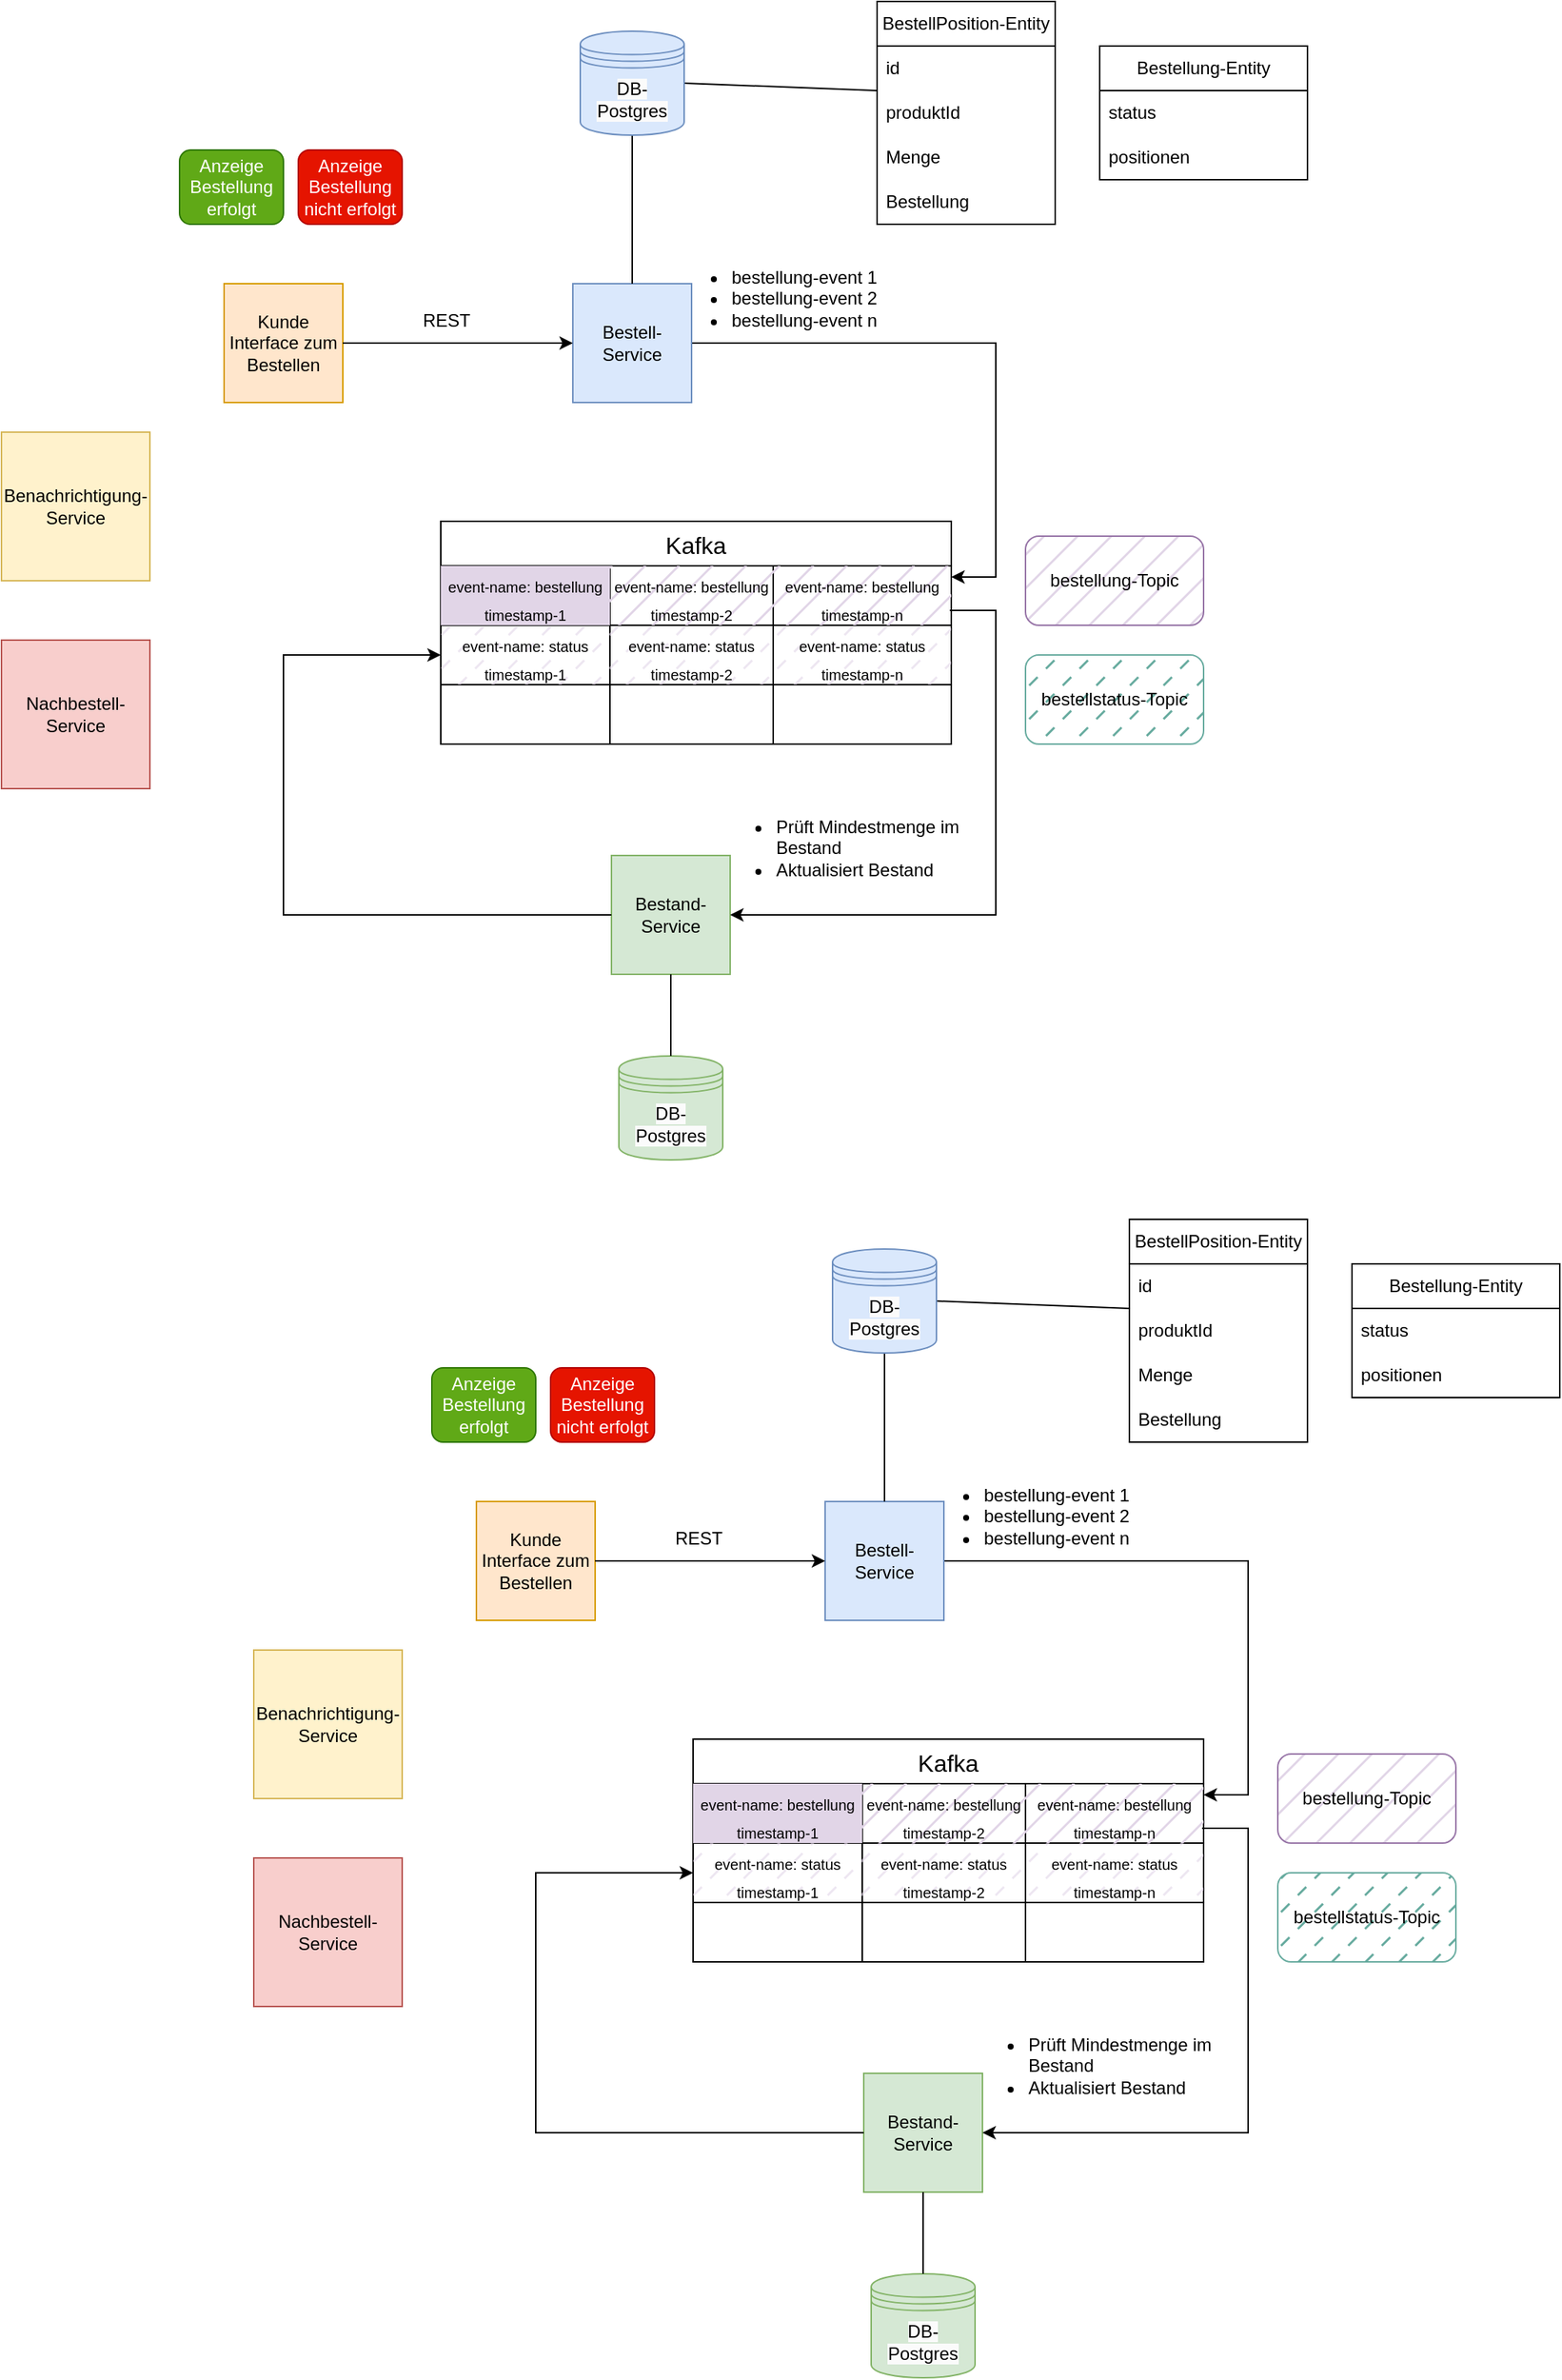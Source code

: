 <mxfile version="26.1.0">
  <diagram name="Seite-1" id="MwprMDUtRFdNOWXAnKZj">
    <mxGraphModel grid="1" page="1" gridSize="10" guides="1" tooltips="1" connect="1" arrows="1" fold="1" pageScale="1" pageWidth="827" pageHeight="1169" math="0" shadow="0">
      <root>
        <mxCell id="0" />
        <mxCell id="1" parent="0" />
        <mxCell id="JQMQuEGiUarLH0Nc0OaG-1" value="Kunde Interface zum Bestellen" style="whiteSpace=wrap;html=1;aspect=fixed;fillColor=#ffe6cc;strokeColor=#d79b00;" vertex="1" parent="1">
          <mxGeometry x="20" y="200" width="80" height="80" as="geometry" />
        </mxCell>
        <mxCell id="JQMQuEGiUarLH0Nc0OaG-35" value="" style="edgeStyle=orthogonalEdgeStyle;rounded=0;orthogonalLoop=1;jettySize=auto;html=1;entryX=1;entryY=0.25;entryDx=0;entryDy=0;exitX=1;exitY=0.5;exitDx=0;exitDy=0;" edge="1" parent="1" source="JQMQuEGiUarLH0Nc0OaG-2" target="JQMQuEGiUarLH0Nc0OaG-56">
          <mxGeometry relative="1" as="geometry">
            <mxPoint x="440" y="395" as="targetPoint" />
            <Array as="points">
              <mxPoint x="540" y="240" />
              <mxPoint x="540" y="397" />
            </Array>
          </mxGeometry>
        </mxCell>
        <mxCell id="JQMQuEGiUarLH0Nc0OaG-2" value="Bestell-Service" style="whiteSpace=wrap;html=1;aspect=fixed;fillColor=#dae8fc;strokeColor=#6c8ebf;" vertex="1" parent="1">
          <mxGeometry x="255" y="200" width="80" height="80" as="geometry" />
        </mxCell>
        <mxCell id="JQMQuEGiUarLH0Nc0OaG-4" value="" style="endArrow=none;html=1;rounded=0;entryX=0.5;entryY=1;entryDx=0;entryDy=0;exitX=0.5;exitY=0;exitDx=0;exitDy=0;" edge="1" parent="1" source="JQMQuEGiUarLH0Nc0OaG-2" target="JQMQuEGiUarLH0Nc0OaG-24">
          <mxGeometry width="50" height="50" relative="1" as="geometry">
            <mxPoint x="240" y="250" as="sourcePoint" />
            <mxPoint x="220" y="110" as="targetPoint" />
          </mxGeometry>
        </mxCell>
        <mxCell id="JQMQuEGiUarLH0Nc0OaG-5" value="" style="endArrow=classic;html=1;rounded=0;exitX=1;exitY=0.5;exitDx=0;exitDy=0;entryX=0;entryY=0.5;entryDx=0;entryDy=0;" edge="1" parent="1" source="JQMQuEGiUarLH0Nc0OaG-1" target="JQMQuEGiUarLH0Nc0OaG-2">
          <mxGeometry width="50" height="50" relative="1" as="geometry">
            <mxPoint x="370" y="350" as="sourcePoint" />
            <mxPoint x="420" y="300" as="targetPoint" />
          </mxGeometry>
        </mxCell>
        <mxCell id="JQMQuEGiUarLH0Nc0OaG-6" value="BestellPosition-Entity" style="swimlane;fontStyle=0;childLayout=stackLayout;horizontal=1;startSize=30;horizontalStack=0;resizeParent=1;resizeParentMax=0;resizeLast=0;collapsible=1;marginBottom=0;whiteSpace=wrap;html=1;" vertex="1" parent="1">
          <mxGeometry x="460" y="10" width="120" height="150" as="geometry">
            <mxRectangle x="310" y="10" width="150" height="30" as="alternateBounds" />
          </mxGeometry>
        </mxCell>
        <mxCell id="JQMQuEGiUarLH0Nc0OaG-7" value="id" style="text;strokeColor=none;fillColor=none;align=left;verticalAlign=middle;spacingLeft=4;spacingRight=4;overflow=hidden;points=[[0,0.5],[1,0.5]];portConstraint=eastwest;rotatable=0;whiteSpace=wrap;html=1;" vertex="1" parent="JQMQuEGiUarLH0Nc0OaG-6">
          <mxGeometry y="30" width="120" height="30" as="geometry" />
        </mxCell>
        <mxCell id="JQMQuEGiUarLH0Nc0OaG-8" value="produktId" style="text;strokeColor=none;fillColor=none;align=left;verticalAlign=middle;spacingLeft=4;spacingRight=4;overflow=hidden;points=[[0,0.5],[1,0.5]];portConstraint=eastwest;rotatable=0;whiteSpace=wrap;html=1;" vertex="1" parent="JQMQuEGiUarLH0Nc0OaG-6">
          <mxGeometry y="60" width="120" height="30" as="geometry" />
        </mxCell>
        <mxCell id="JQMQuEGiUarLH0Nc0OaG-9" value="Menge" style="text;strokeColor=none;fillColor=none;align=left;verticalAlign=middle;spacingLeft=4;spacingRight=4;overflow=hidden;points=[[0,0.5],[1,0.5]];portConstraint=eastwest;rotatable=0;whiteSpace=wrap;html=1;" vertex="1" parent="JQMQuEGiUarLH0Nc0OaG-6">
          <mxGeometry y="90" width="120" height="30" as="geometry" />
        </mxCell>
        <mxCell id="JQMQuEGiUarLH0Nc0OaG-19" value="Bestellung" style="text;strokeColor=none;fillColor=none;align=left;verticalAlign=middle;spacingLeft=4;spacingRight=4;overflow=hidden;points=[[0,0.5],[1,0.5]];portConstraint=eastwest;rotatable=0;whiteSpace=wrap;html=1;" vertex="1" parent="JQMQuEGiUarLH0Nc0OaG-6">
          <mxGeometry y="120" width="120" height="30" as="geometry" />
        </mxCell>
        <mxCell id="JQMQuEGiUarLH0Nc0OaG-10" value="" style="endArrow=none;html=1;rounded=0;entryX=0;entryY=0;entryDx=0;entryDy=0;entryPerimeter=0;exitX=1;exitY=0.5;exitDx=0;exitDy=0;" edge="1" parent="1" source="JQMQuEGiUarLH0Nc0OaG-24" target="JQMQuEGiUarLH0Nc0OaG-8">
          <mxGeometry width="50" height="50" relative="1" as="geometry">
            <mxPoint x="250" y="70" as="sourcePoint" />
            <mxPoint x="420" y="290" as="targetPoint" />
          </mxGeometry>
        </mxCell>
        <mxCell id="JQMQuEGiUarLH0Nc0OaG-11" value="Bestellung-Entity" style="swimlane;fontStyle=0;childLayout=stackLayout;horizontal=1;startSize=30;horizontalStack=0;resizeParent=1;resizeParentMax=0;resizeLast=0;collapsible=1;marginBottom=0;whiteSpace=wrap;html=1;" vertex="1" parent="1">
          <mxGeometry x="610" y="40" width="140" height="90" as="geometry" />
        </mxCell>
        <mxCell id="JQMQuEGiUarLH0Nc0OaG-12" value="status" style="text;strokeColor=none;fillColor=none;align=left;verticalAlign=middle;spacingLeft=4;spacingRight=4;overflow=hidden;points=[[0,0.5],[1,0.5]];portConstraint=eastwest;rotatable=0;whiteSpace=wrap;html=1;" vertex="1" parent="JQMQuEGiUarLH0Nc0OaG-11">
          <mxGeometry y="30" width="140" height="30" as="geometry" />
        </mxCell>
        <mxCell id="JQMQuEGiUarLH0Nc0OaG-13" value="positionen" style="text;strokeColor=none;fillColor=none;align=left;verticalAlign=middle;spacingLeft=4;spacingRight=4;overflow=hidden;points=[[0,0.5],[1,0.5]];portConstraint=eastwest;rotatable=0;whiteSpace=wrap;html=1;" vertex="1" parent="JQMQuEGiUarLH0Nc0OaG-11">
          <mxGeometry y="60" width="140" height="30" as="geometry" />
        </mxCell>
        <mxCell id="JQMQuEGiUarLH0Nc0OaG-24" value="&lt;meta charset=&quot;utf-8&quot;&gt;&lt;span style=&quot;color: rgb(0, 0, 0); font-family: Helvetica; font-size: 12px; font-style: normal; font-variant-ligatures: normal; font-variant-caps: normal; font-weight: 400; letter-spacing: normal; orphans: 2; text-align: center; text-indent: 0px; text-transform: none; widows: 2; word-spacing: 0px; -webkit-text-stroke-width: 0px; white-space: normal; background-color: rgb(251, 251, 251); text-decoration-thickness: initial; text-decoration-style: initial; text-decoration-color: initial; display: inline !important; float: none;&quot;&gt;DB-Postgres&lt;/span&gt;" style="shape=datastore;whiteSpace=wrap;html=1;fillColor=#dae8fc;strokeColor=#6c8ebf;" vertex="1" parent="1">
          <mxGeometry x="260" y="30" width="70" height="70" as="geometry" />
        </mxCell>
        <mxCell id="JQMQuEGiUarLH0Nc0OaG-29" value="Bestand-Service" style="whiteSpace=wrap;html=1;aspect=fixed;fillColor=#d5e8d4;strokeColor=#82b366;" vertex="1" parent="1">
          <mxGeometry x="281" y="585" width="80" height="80" as="geometry" />
        </mxCell>
        <mxCell id="JQMQuEGiUarLH0Nc0OaG-40" value="&lt;ul&gt;&lt;li&gt;bestellung-event 1&lt;/li&gt;&lt;li&gt;bestellung-event 2&lt;/li&gt;&lt;li&gt;bestellung-event n&lt;/li&gt;&lt;/ul&gt;" style="text;strokeColor=none;fillColor=none;html=1;whiteSpace=wrap;verticalAlign=middle;overflow=hidden;" vertex="1" parent="1">
          <mxGeometry x="320" y="170" width="156" height="80" as="geometry" />
        </mxCell>
        <mxCell id="JQMQuEGiUarLH0Nc0OaG-56" value="Kafka" style="shape=table;startSize=30;container=1;collapsible=0;childLayout=tableLayout;strokeColor=default;fontSize=16;" vertex="1" parent="1">
          <mxGeometry x="166" y="360" width="344" height="150" as="geometry" />
        </mxCell>
        <mxCell id="JQMQuEGiUarLH0Nc0OaG-57" value="" style="shape=tableRow;horizontal=0;startSize=0;swimlaneHead=0;swimlaneBody=0;strokeColor=inherit;top=0;left=0;bottom=0;right=0;collapsible=0;dropTarget=0;fillColor=none;points=[[0,0.5],[1,0.5]];portConstraint=eastwest;fontSize=16;" vertex="1" parent="JQMQuEGiUarLH0Nc0OaG-56">
          <mxGeometry y="30" width="344" height="40" as="geometry" />
        </mxCell>
        <mxCell id="JQMQuEGiUarLH0Nc0OaG-58" value="&lt;font style=&quot;font-size: 10px;&quot;&gt;event-name: bestellung&lt;/font&gt;&lt;div&gt;&lt;font style=&quot;font-size: 10px;&quot;&gt;timestamp-1&lt;/font&gt;&lt;/div&gt;" style="shape=partialRectangle;html=1;whiteSpace=wrap;connectable=0;strokeColor=#9673a6;overflow=hidden;fillColor=#e1d5e7;top=0;left=0;bottom=0;right=0;pointerEvents=1;fontSize=16;" vertex="1" parent="JQMQuEGiUarLH0Nc0OaG-57">
          <mxGeometry width="114" height="40" as="geometry">
            <mxRectangle width="114" height="40" as="alternateBounds" />
          </mxGeometry>
        </mxCell>
        <mxCell id="JQMQuEGiUarLH0Nc0OaG-59" value="&lt;font style=&quot;font-size: 10px;&quot;&gt;event-name: bestellung&lt;/font&gt;&lt;div&gt;&lt;font style=&quot;font-size: 10px;&quot;&gt;timestamp-2&lt;/font&gt;&lt;/div&gt;" style="shape=partialRectangle;html=1;whiteSpace=wrap;connectable=0;strokeColor=#9673a6;overflow=hidden;fillColor=#e1d5e7;top=0;left=0;bottom=0;right=0;pointerEvents=1;fontSize=16;fillStyle=hatch;gradientColor=none;" vertex="1" parent="JQMQuEGiUarLH0Nc0OaG-57">
          <mxGeometry x="114" width="110" height="40" as="geometry">
            <mxRectangle width="110" height="40" as="alternateBounds" />
          </mxGeometry>
        </mxCell>
        <mxCell id="JQMQuEGiUarLH0Nc0OaG-60" value="&lt;font style=&quot;font-size: 10px;&quot;&gt;event-name: bestellung&lt;/font&gt;&lt;div&gt;&lt;font style=&quot;font-size: 10px;&quot;&gt;timestamp-n&lt;/font&gt;&lt;/div&gt;" style="shape=partialRectangle;html=1;whiteSpace=wrap;connectable=0;strokeColor=#9673a6;overflow=hidden;fillColor=#e1d5e7;top=0;left=0;bottom=0;right=0;pointerEvents=1;fontSize=16;fillStyle=hatch;" vertex="1" parent="JQMQuEGiUarLH0Nc0OaG-57">
          <mxGeometry x="224" width="120" height="40" as="geometry">
            <mxRectangle width="120" height="40" as="alternateBounds" />
          </mxGeometry>
        </mxCell>
        <mxCell id="JQMQuEGiUarLH0Nc0OaG-61" value="" style="shape=tableRow;horizontal=0;startSize=0;swimlaneHead=0;swimlaneBody=0;strokeColor=inherit;top=0;left=0;bottom=0;right=0;collapsible=0;dropTarget=0;fillColor=none;points=[[0,0.5],[1,0.5]];portConstraint=eastwest;fontSize=16;" vertex="1" parent="JQMQuEGiUarLH0Nc0OaG-56">
          <mxGeometry y="70" width="344" height="40" as="geometry" />
        </mxCell>
        <mxCell id="JQMQuEGiUarLH0Nc0OaG-62" value="&lt;div&gt;&lt;font style=&quot;font-size: 10px;&quot;&gt;event-name: status&lt;/font&gt;&lt;/div&gt;&lt;div&gt;&lt;font style=&quot;font-size: 10px;&quot;&gt;timestamp-1&lt;/font&gt;&lt;/div&gt;" style="shape=partialRectangle;html=1;whiteSpace=wrap;connectable=0;strokeColor=#9673a6;overflow=hidden;fillColor=#e1d5e7;top=0;left=0;bottom=0;right=0;pointerEvents=1;fontSize=16;fillStyle=dashed;opacity=60;" vertex="1" parent="JQMQuEGiUarLH0Nc0OaG-61">
          <mxGeometry width="114" height="40" as="geometry">
            <mxRectangle width="114" height="40" as="alternateBounds" />
          </mxGeometry>
        </mxCell>
        <mxCell id="JQMQuEGiUarLH0Nc0OaG-63" value="&lt;font style=&quot;font-size: 10px;&quot;&gt;event-name: status&lt;/font&gt;&lt;div&gt;&lt;font style=&quot;font-size: 10px;&quot;&gt;timestamp-2&lt;/font&gt;&lt;/div&gt;" style="shape=partialRectangle;html=1;whiteSpace=wrap;connectable=0;strokeColor=#9673a6;overflow=hidden;fillColor=#e1d5e7;top=0;left=0;bottom=0;right=0;pointerEvents=1;fontSize=16;fillStyle=dashed;opacity=60;" vertex="1" parent="JQMQuEGiUarLH0Nc0OaG-61">
          <mxGeometry x="114" width="110" height="40" as="geometry">
            <mxRectangle width="110" height="40" as="alternateBounds" />
          </mxGeometry>
        </mxCell>
        <mxCell id="JQMQuEGiUarLH0Nc0OaG-64" value="&lt;div&gt;&lt;font style=&quot;font-size: 10px;&quot;&gt;event-name: status&lt;/font&gt;&lt;/div&gt;&lt;div&gt;&lt;font style=&quot;font-size: 10px;&quot;&gt;timestamp-n&lt;/font&gt;&lt;/div&gt;" style="shape=partialRectangle;html=1;whiteSpace=wrap;connectable=0;strokeColor=#9673a6;overflow=hidden;fillColor=#e1d5e7;top=0;left=0;bottom=0;right=0;pointerEvents=1;fontSize=16;fillStyle=dashed;opacity=60;" vertex="1" parent="JQMQuEGiUarLH0Nc0OaG-61">
          <mxGeometry x="224" width="120" height="40" as="geometry">
            <mxRectangle width="120" height="40" as="alternateBounds" />
          </mxGeometry>
        </mxCell>
        <mxCell id="JQMQuEGiUarLH0Nc0OaG-65" value="" style="shape=tableRow;horizontal=0;startSize=0;swimlaneHead=0;swimlaneBody=0;strokeColor=inherit;top=0;left=0;bottom=0;right=0;collapsible=0;dropTarget=0;fillColor=none;points=[[0,0.5],[1,0.5]];portConstraint=eastwest;fontSize=16;" vertex="1" parent="JQMQuEGiUarLH0Nc0OaG-56">
          <mxGeometry y="110" width="344" height="40" as="geometry" />
        </mxCell>
        <mxCell id="JQMQuEGiUarLH0Nc0OaG-66" value="" style="shape=partialRectangle;html=1;whiteSpace=wrap;connectable=0;strokeColor=inherit;overflow=hidden;fillColor=none;top=0;left=0;bottom=0;right=0;pointerEvents=1;fontSize=16;" vertex="1" parent="JQMQuEGiUarLH0Nc0OaG-65">
          <mxGeometry width="114" height="40" as="geometry">
            <mxRectangle width="114" height="40" as="alternateBounds" />
          </mxGeometry>
        </mxCell>
        <mxCell id="JQMQuEGiUarLH0Nc0OaG-67" value="" style="shape=partialRectangle;html=1;whiteSpace=wrap;connectable=0;strokeColor=inherit;overflow=hidden;fillColor=none;top=0;left=0;bottom=0;right=0;pointerEvents=1;fontSize=16;" vertex="1" parent="JQMQuEGiUarLH0Nc0OaG-65">
          <mxGeometry x="114" width="110" height="40" as="geometry">
            <mxRectangle width="110" height="40" as="alternateBounds" />
          </mxGeometry>
        </mxCell>
        <mxCell id="JQMQuEGiUarLH0Nc0OaG-68" value="" style="shape=partialRectangle;html=1;whiteSpace=wrap;connectable=0;strokeColor=inherit;overflow=hidden;fillColor=none;top=0;left=0;bottom=0;right=0;pointerEvents=1;fontSize=16;" vertex="1" parent="JQMQuEGiUarLH0Nc0OaG-65">
          <mxGeometry x="224" width="120" height="40" as="geometry">
            <mxRectangle width="120" height="40" as="alternateBounds" />
          </mxGeometry>
        </mxCell>
        <mxCell id="JQMQuEGiUarLH0Nc0OaG-74" value="&lt;meta charset=&quot;utf-8&quot;&gt;&lt;span style=&quot;color: rgb(0, 0, 0); font-family: Helvetica; font-size: 12px; font-style: normal; font-variant-ligatures: normal; font-variant-caps: normal; font-weight: 400; letter-spacing: normal; orphans: 2; text-align: center; text-indent: 0px; text-transform: none; widows: 2; word-spacing: 0px; -webkit-text-stroke-width: 0px; white-space: normal; background-color: rgb(251, 251, 251); text-decoration-thickness: initial; text-decoration-style: initial; text-decoration-color: initial; display: inline !important; float: none;&quot;&gt;DB-Postgres&lt;/span&gt;" style="shape=datastore;whiteSpace=wrap;html=1;fillColor=#d5e8d4;strokeColor=#82b366;" vertex="1" parent="1">
          <mxGeometry x="286" y="720" width="70" height="70" as="geometry" />
        </mxCell>
        <mxCell id="JQMQuEGiUarLH0Nc0OaG-75" value="" style="endArrow=none;html=1;rounded=0;exitX=0.5;exitY=0;exitDx=0;exitDy=0;entryX=0.5;entryY=1;entryDx=0;entryDy=0;" edge="1" parent="1" source="JQMQuEGiUarLH0Nc0OaG-74" target="JQMQuEGiUarLH0Nc0OaG-29">
          <mxGeometry width="50" height="50" relative="1" as="geometry">
            <mxPoint x="190" y="620" as="sourcePoint" />
            <mxPoint x="270" y="625" as="targetPoint" />
          </mxGeometry>
        </mxCell>
        <mxCell id="JQMQuEGiUarLH0Nc0OaG-76" style="edgeStyle=none;rounded=0;orthogonalLoop=1;jettySize=auto;html=1;entryX=0;entryY=0.5;entryDx=0;entryDy=0;" edge="1" parent="1" source="JQMQuEGiUarLH0Nc0OaG-29" target="JQMQuEGiUarLH0Nc0OaG-29">
          <mxGeometry relative="1" as="geometry" />
        </mxCell>
        <mxCell id="JQMQuEGiUarLH0Nc0OaG-73" value="" style="edgeStyle=orthogonalEdgeStyle;rounded=0;orthogonalLoop=1;jettySize=auto;html=1;entryX=1;entryY=0.5;entryDx=0;entryDy=0;exitX=0.997;exitY=0.75;exitDx=0;exitDy=0;exitPerimeter=0;" edge="1" parent="1" source="JQMQuEGiUarLH0Nc0OaG-57" target="JQMQuEGiUarLH0Nc0OaG-29">
          <mxGeometry relative="1" as="geometry">
            <mxPoint x="591" y="420" as="sourcePoint" />
            <mxPoint x="476" y="635" as="targetPoint" />
            <Array as="points">
              <mxPoint x="540" y="420" />
              <mxPoint x="540" y="625" />
            </Array>
          </mxGeometry>
        </mxCell>
        <mxCell id="JQMQuEGiUarLH0Nc0OaG-80" value="REST" style="text;html=1;align=center;verticalAlign=middle;whiteSpace=wrap;rounded=0;" vertex="1" parent="1">
          <mxGeometry x="140" y="210" width="60" height="30" as="geometry" />
        </mxCell>
        <mxCell id="JQMQuEGiUarLH0Nc0OaG-82" value="&lt;ul&gt;&lt;li&gt;Prüft Mindestmenge im Bestand&lt;/li&gt;&lt;li&gt;Aktualisiert Bestand&lt;/li&gt;&lt;/ul&gt;" style="text;strokeColor=none;fillColor=none;html=1;whiteSpace=wrap;verticalAlign=middle;overflow=hidden;" vertex="1" parent="1">
          <mxGeometry x="350" y="540" width="170" height="80" as="geometry" />
        </mxCell>
        <mxCell id="JQMQuEGiUarLH0Nc0OaG-85" value="" style="edgeStyle=orthogonalEdgeStyle;rounded=0;orthogonalLoop=1;jettySize=auto;html=1;entryX=0;entryY=0.5;entryDx=0;entryDy=0;exitX=0;exitY=0.5;exitDx=0;exitDy=0;" edge="1" parent="1" source="JQMQuEGiUarLH0Nc0OaG-29" target="JQMQuEGiUarLH0Nc0OaG-61">
          <mxGeometry relative="1" as="geometry">
            <mxPoint x="134" y="560" as="sourcePoint" />
            <mxPoint x="20" y="765" as="targetPoint" />
            <Array as="points">
              <mxPoint x="60" y="625" />
              <mxPoint x="60" y="450" />
            </Array>
          </mxGeometry>
        </mxCell>
        <mxCell id="JQMQuEGiUarLH0Nc0OaG-88" value="&lt;font&gt;Anzeige Bestellung erfolgt&lt;/font&gt;" style="rounded=1;whiteSpace=wrap;html=1;fillColor=#60a917;fontColor=#ffffff;strokeColor=#2D7600;" vertex="1" parent="1">
          <mxGeometry x="-10" y="110" width="70" height="50" as="geometry" />
        </mxCell>
        <mxCell id="JQMQuEGiUarLH0Nc0OaG-90" value="&lt;font&gt;Anzeige Bestellung nicht erfolgt&lt;/font&gt;" style="rounded=1;whiteSpace=wrap;html=1;fillColor=#e51400;fontColor=#ffffff;strokeColor=#B20000;" vertex="1" parent="1">
          <mxGeometry x="70" y="110" width="70" height="50" as="geometry" />
        </mxCell>
        <mxCell id="JQMQuEGiUarLH0Nc0OaG-93" value="Benachrichtigung-Service" style="whiteSpace=wrap;html=1;aspect=fixed;fillColor=#fff2cc;strokeColor=#d6b656;" vertex="1" parent="1">
          <mxGeometry x="-130" y="300" width="100" height="100" as="geometry" />
        </mxCell>
        <mxCell id="JQMQuEGiUarLH0Nc0OaG-95" value="bestellung-Topic" style="rounded=1;whiteSpace=wrap;html=1;fillColor=#e1d5e7;strokeColor=#9673a6;fillStyle=hatch;" vertex="1" parent="1">
          <mxGeometry x="560" y="370" width="120" height="60" as="geometry" />
        </mxCell>
        <mxCell id="JQMQuEGiUarLH0Nc0OaG-97" value="bestellstatus-Topic" style="rounded=1;whiteSpace=wrap;html=1;fillColor=#67AB9F;strokeColor=#67AB9F;fillStyle=dashed;" vertex="1" parent="1">
          <mxGeometry x="560" y="450" width="120" height="60" as="geometry" />
        </mxCell>
        <mxCell id="JQMQuEGiUarLH0Nc0OaG-98" value="Nachbestell-Service" style="whiteSpace=wrap;html=1;aspect=fixed;fillColor=#f8cecc;strokeColor=#b85450;" vertex="1" parent="1">
          <mxGeometry x="-130" y="440" width="100" height="100" as="geometry" />
        </mxCell>
        <mxCell id="Asv5g_O8FBNx2KaDxGRv-1" value="Kunde Interface zum Bestellen" style="whiteSpace=wrap;html=1;aspect=fixed;fillColor=#ffe6cc;strokeColor=#d79b00;" vertex="1" parent="1">
          <mxGeometry x="190" y="1020" width="80" height="80" as="geometry" />
        </mxCell>
        <mxCell id="Asv5g_O8FBNx2KaDxGRv-2" value="" style="edgeStyle=orthogonalEdgeStyle;rounded=0;orthogonalLoop=1;jettySize=auto;html=1;entryX=1;entryY=0.25;entryDx=0;entryDy=0;exitX=1;exitY=0.5;exitDx=0;exitDy=0;" edge="1" parent="1" source="Asv5g_O8FBNx2KaDxGRv-3" target="Asv5g_O8FBNx2KaDxGRv-18">
          <mxGeometry relative="1" as="geometry">
            <mxPoint x="610" y="1215" as="targetPoint" />
            <Array as="points">
              <mxPoint x="710" y="1060" />
              <mxPoint x="710" y="1217" />
            </Array>
          </mxGeometry>
        </mxCell>
        <mxCell id="Asv5g_O8FBNx2KaDxGRv-3" value="Bestell-Service" style="whiteSpace=wrap;html=1;aspect=fixed;fillColor=#dae8fc;strokeColor=#6c8ebf;" vertex="1" parent="1">
          <mxGeometry x="425" y="1020" width="80" height="80" as="geometry" />
        </mxCell>
        <mxCell id="Asv5g_O8FBNx2KaDxGRv-4" value="" style="endArrow=none;html=1;rounded=0;entryX=0.5;entryY=1;entryDx=0;entryDy=0;exitX=0.5;exitY=0;exitDx=0;exitDy=0;" edge="1" parent="1" source="Asv5g_O8FBNx2KaDxGRv-3" target="Asv5g_O8FBNx2KaDxGRv-15">
          <mxGeometry width="50" height="50" relative="1" as="geometry">
            <mxPoint x="410" y="1070" as="sourcePoint" />
            <mxPoint x="390" y="930" as="targetPoint" />
          </mxGeometry>
        </mxCell>
        <mxCell id="Asv5g_O8FBNx2KaDxGRv-5" value="" style="endArrow=classic;html=1;rounded=0;exitX=1;exitY=0.5;exitDx=0;exitDy=0;entryX=0;entryY=0.5;entryDx=0;entryDy=0;" edge="1" parent="1" source="Asv5g_O8FBNx2KaDxGRv-1" target="Asv5g_O8FBNx2KaDxGRv-3">
          <mxGeometry width="50" height="50" relative="1" as="geometry">
            <mxPoint x="540" y="1170" as="sourcePoint" />
            <mxPoint x="590" y="1120" as="targetPoint" />
          </mxGeometry>
        </mxCell>
        <mxCell id="Asv5g_O8FBNx2KaDxGRv-6" value="BestellPosition-Entity" style="swimlane;fontStyle=0;childLayout=stackLayout;horizontal=1;startSize=30;horizontalStack=0;resizeParent=1;resizeParentMax=0;resizeLast=0;collapsible=1;marginBottom=0;whiteSpace=wrap;html=1;" vertex="1" parent="1">
          <mxGeometry x="630" y="830" width="120" height="150" as="geometry">
            <mxRectangle x="310" y="10" width="150" height="30" as="alternateBounds" />
          </mxGeometry>
        </mxCell>
        <mxCell id="Asv5g_O8FBNx2KaDxGRv-7" value="id" style="text;strokeColor=none;fillColor=none;align=left;verticalAlign=middle;spacingLeft=4;spacingRight=4;overflow=hidden;points=[[0,0.5],[1,0.5]];portConstraint=eastwest;rotatable=0;whiteSpace=wrap;html=1;" vertex="1" parent="Asv5g_O8FBNx2KaDxGRv-6">
          <mxGeometry y="30" width="120" height="30" as="geometry" />
        </mxCell>
        <mxCell id="Asv5g_O8FBNx2KaDxGRv-8" value="produktId" style="text;strokeColor=none;fillColor=none;align=left;verticalAlign=middle;spacingLeft=4;spacingRight=4;overflow=hidden;points=[[0,0.5],[1,0.5]];portConstraint=eastwest;rotatable=0;whiteSpace=wrap;html=1;" vertex="1" parent="Asv5g_O8FBNx2KaDxGRv-6">
          <mxGeometry y="60" width="120" height="30" as="geometry" />
        </mxCell>
        <mxCell id="Asv5g_O8FBNx2KaDxGRv-9" value="Menge" style="text;strokeColor=none;fillColor=none;align=left;verticalAlign=middle;spacingLeft=4;spacingRight=4;overflow=hidden;points=[[0,0.5],[1,0.5]];portConstraint=eastwest;rotatable=0;whiteSpace=wrap;html=1;" vertex="1" parent="Asv5g_O8FBNx2KaDxGRv-6">
          <mxGeometry y="90" width="120" height="30" as="geometry" />
        </mxCell>
        <mxCell id="Asv5g_O8FBNx2KaDxGRv-10" value="Bestellung" style="text;strokeColor=none;fillColor=none;align=left;verticalAlign=middle;spacingLeft=4;spacingRight=4;overflow=hidden;points=[[0,0.5],[1,0.5]];portConstraint=eastwest;rotatable=0;whiteSpace=wrap;html=1;" vertex="1" parent="Asv5g_O8FBNx2KaDxGRv-6">
          <mxGeometry y="120" width="120" height="30" as="geometry" />
        </mxCell>
        <mxCell id="Asv5g_O8FBNx2KaDxGRv-11" value="" style="endArrow=none;html=1;rounded=0;entryX=0;entryY=0;entryDx=0;entryDy=0;entryPerimeter=0;exitX=1;exitY=0.5;exitDx=0;exitDy=0;" edge="1" parent="1" source="Asv5g_O8FBNx2KaDxGRv-15" target="Asv5g_O8FBNx2KaDxGRv-8">
          <mxGeometry width="50" height="50" relative="1" as="geometry">
            <mxPoint x="420" y="890" as="sourcePoint" />
            <mxPoint x="590" y="1110" as="targetPoint" />
          </mxGeometry>
        </mxCell>
        <mxCell id="Asv5g_O8FBNx2KaDxGRv-12" value="Bestellung-Entity" style="swimlane;fontStyle=0;childLayout=stackLayout;horizontal=1;startSize=30;horizontalStack=0;resizeParent=1;resizeParentMax=0;resizeLast=0;collapsible=1;marginBottom=0;whiteSpace=wrap;html=1;" vertex="1" parent="1">
          <mxGeometry x="780" y="860" width="140" height="90" as="geometry" />
        </mxCell>
        <mxCell id="Asv5g_O8FBNx2KaDxGRv-13" value="status" style="text;strokeColor=none;fillColor=none;align=left;verticalAlign=middle;spacingLeft=4;spacingRight=4;overflow=hidden;points=[[0,0.5],[1,0.5]];portConstraint=eastwest;rotatable=0;whiteSpace=wrap;html=1;" vertex="1" parent="Asv5g_O8FBNx2KaDxGRv-12">
          <mxGeometry y="30" width="140" height="30" as="geometry" />
        </mxCell>
        <mxCell id="Asv5g_O8FBNx2KaDxGRv-14" value="positionen" style="text;strokeColor=none;fillColor=none;align=left;verticalAlign=middle;spacingLeft=4;spacingRight=4;overflow=hidden;points=[[0,0.5],[1,0.5]];portConstraint=eastwest;rotatable=0;whiteSpace=wrap;html=1;" vertex="1" parent="Asv5g_O8FBNx2KaDxGRv-12">
          <mxGeometry y="60" width="140" height="30" as="geometry" />
        </mxCell>
        <mxCell id="Asv5g_O8FBNx2KaDxGRv-15" value="&lt;meta charset=&quot;utf-8&quot;&gt;&lt;span style=&quot;color: rgb(0, 0, 0); font-family: Helvetica; font-size: 12px; font-style: normal; font-variant-ligatures: normal; font-variant-caps: normal; font-weight: 400; letter-spacing: normal; orphans: 2; text-align: center; text-indent: 0px; text-transform: none; widows: 2; word-spacing: 0px; -webkit-text-stroke-width: 0px; white-space: normal; background-color: rgb(251, 251, 251); text-decoration-thickness: initial; text-decoration-style: initial; text-decoration-color: initial; display: inline !important; float: none;&quot;&gt;DB-Postgres&lt;/span&gt;" style="shape=datastore;whiteSpace=wrap;html=1;fillColor=#dae8fc;strokeColor=#6c8ebf;" vertex="1" parent="1">
          <mxGeometry x="430" y="850" width="70" height="70" as="geometry" />
        </mxCell>
        <mxCell id="Asv5g_O8FBNx2KaDxGRv-16" value="Bestand-Service" style="whiteSpace=wrap;html=1;aspect=fixed;fillColor=#d5e8d4;strokeColor=#82b366;" vertex="1" parent="1">
          <mxGeometry x="451" y="1405" width="80" height="80" as="geometry" />
        </mxCell>
        <mxCell id="Asv5g_O8FBNx2KaDxGRv-17" value="&lt;ul&gt;&lt;li&gt;bestellung-event 1&lt;/li&gt;&lt;li&gt;bestellung-event 2&lt;/li&gt;&lt;li&gt;bestellung-event n&lt;/li&gt;&lt;/ul&gt;" style="text;strokeColor=none;fillColor=none;html=1;whiteSpace=wrap;verticalAlign=middle;overflow=hidden;" vertex="1" parent="1">
          <mxGeometry x="490" y="990" width="156" height="80" as="geometry" />
        </mxCell>
        <mxCell id="Asv5g_O8FBNx2KaDxGRv-18" value="Kafka" style="shape=table;startSize=30;container=1;collapsible=0;childLayout=tableLayout;strokeColor=default;fontSize=16;" vertex="1" parent="1">
          <mxGeometry x="336" y="1180" width="344" height="150" as="geometry" />
        </mxCell>
        <mxCell id="Asv5g_O8FBNx2KaDxGRv-19" value="" style="shape=tableRow;horizontal=0;startSize=0;swimlaneHead=0;swimlaneBody=0;strokeColor=inherit;top=0;left=0;bottom=0;right=0;collapsible=0;dropTarget=0;fillColor=none;points=[[0,0.5],[1,0.5]];portConstraint=eastwest;fontSize=16;" vertex="1" parent="Asv5g_O8FBNx2KaDxGRv-18">
          <mxGeometry y="30" width="344" height="40" as="geometry" />
        </mxCell>
        <mxCell id="Asv5g_O8FBNx2KaDxGRv-20" value="&lt;font style=&quot;font-size: 10px;&quot;&gt;event-name: bestellung&lt;/font&gt;&lt;div&gt;&lt;font style=&quot;font-size: 10px;&quot;&gt;timestamp-1&lt;/font&gt;&lt;/div&gt;" style="shape=partialRectangle;html=1;whiteSpace=wrap;connectable=0;strokeColor=#9673a6;overflow=hidden;fillColor=#e1d5e7;top=0;left=0;bottom=0;right=0;pointerEvents=1;fontSize=16;" vertex="1" parent="Asv5g_O8FBNx2KaDxGRv-19">
          <mxGeometry width="114" height="40" as="geometry">
            <mxRectangle width="114" height="40" as="alternateBounds" />
          </mxGeometry>
        </mxCell>
        <mxCell id="Asv5g_O8FBNx2KaDxGRv-21" value="&lt;font style=&quot;font-size: 10px;&quot;&gt;event-name: bestellung&lt;/font&gt;&lt;div&gt;&lt;font style=&quot;font-size: 10px;&quot;&gt;timestamp-2&lt;/font&gt;&lt;/div&gt;" style="shape=partialRectangle;html=1;whiteSpace=wrap;connectable=0;strokeColor=#9673a6;overflow=hidden;fillColor=#e1d5e7;top=0;left=0;bottom=0;right=0;pointerEvents=1;fontSize=16;fillStyle=hatch;gradientColor=none;" vertex="1" parent="Asv5g_O8FBNx2KaDxGRv-19">
          <mxGeometry x="114" width="110" height="40" as="geometry">
            <mxRectangle width="110" height="40" as="alternateBounds" />
          </mxGeometry>
        </mxCell>
        <mxCell id="Asv5g_O8FBNx2KaDxGRv-22" value="&lt;font style=&quot;font-size: 10px;&quot;&gt;event-name: bestellung&lt;/font&gt;&lt;div&gt;&lt;font style=&quot;font-size: 10px;&quot;&gt;timestamp-n&lt;/font&gt;&lt;/div&gt;" style="shape=partialRectangle;html=1;whiteSpace=wrap;connectable=0;strokeColor=#9673a6;overflow=hidden;fillColor=#e1d5e7;top=0;left=0;bottom=0;right=0;pointerEvents=1;fontSize=16;fillStyle=hatch;" vertex="1" parent="Asv5g_O8FBNx2KaDxGRv-19">
          <mxGeometry x="224" width="120" height="40" as="geometry">
            <mxRectangle width="120" height="40" as="alternateBounds" />
          </mxGeometry>
        </mxCell>
        <mxCell id="Asv5g_O8FBNx2KaDxGRv-23" value="" style="shape=tableRow;horizontal=0;startSize=0;swimlaneHead=0;swimlaneBody=0;strokeColor=inherit;top=0;left=0;bottom=0;right=0;collapsible=0;dropTarget=0;fillColor=none;points=[[0,0.5],[1,0.5]];portConstraint=eastwest;fontSize=16;" vertex="1" parent="Asv5g_O8FBNx2KaDxGRv-18">
          <mxGeometry y="70" width="344" height="40" as="geometry" />
        </mxCell>
        <mxCell id="Asv5g_O8FBNx2KaDxGRv-24" value="&lt;div&gt;&lt;font style=&quot;font-size: 10px;&quot;&gt;event-name: status&lt;/font&gt;&lt;/div&gt;&lt;div&gt;&lt;font style=&quot;font-size: 10px;&quot;&gt;timestamp-1&lt;/font&gt;&lt;/div&gt;" style="shape=partialRectangle;html=1;whiteSpace=wrap;connectable=0;strokeColor=#9673a6;overflow=hidden;fillColor=#e1d5e7;top=0;left=0;bottom=0;right=0;pointerEvents=1;fontSize=16;fillStyle=dashed;opacity=60;" vertex="1" parent="Asv5g_O8FBNx2KaDxGRv-23">
          <mxGeometry width="114" height="40" as="geometry">
            <mxRectangle width="114" height="40" as="alternateBounds" />
          </mxGeometry>
        </mxCell>
        <mxCell id="Asv5g_O8FBNx2KaDxGRv-25" value="&lt;font style=&quot;font-size: 10px;&quot;&gt;event-name: status&lt;/font&gt;&lt;div&gt;&lt;font style=&quot;font-size: 10px;&quot;&gt;timestamp-2&lt;/font&gt;&lt;/div&gt;" style="shape=partialRectangle;html=1;whiteSpace=wrap;connectable=0;strokeColor=#9673a6;overflow=hidden;fillColor=#e1d5e7;top=0;left=0;bottom=0;right=0;pointerEvents=1;fontSize=16;fillStyle=dashed;opacity=60;" vertex="1" parent="Asv5g_O8FBNx2KaDxGRv-23">
          <mxGeometry x="114" width="110" height="40" as="geometry">
            <mxRectangle width="110" height="40" as="alternateBounds" />
          </mxGeometry>
        </mxCell>
        <mxCell id="Asv5g_O8FBNx2KaDxGRv-26" value="&lt;div&gt;&lt;font style=&quot;font-size: 10px;&quot;&gt;event-name: status&lt;/font&gt;&lt;/div&gt;&lt;div&gt;&lt;font style=&quot;font-size: 10px;&quot;&gt;timestamp-n&lt;/font&gt;&lt;/div&gt;" style="shape=partialRectangle;html=1;whiteSpace=wrap;connectable=0;strokeColor=#9673a6;overflow=hidden;fillColor=#e1d5e7;top=0;left=0;bottom=0;right=0;pointerEvents=1;fontSize=16;fillStyle=dashed;opacity=60;" vertex="1" parent="Asv5g_O8FBNx2KaDxGRv-23">
          <mxGeometry x="224" width="120" height="40" as="geometry">
            <mxRectangle width="120" height="40" as="alternateBounds" />
          </mxGeometry>
        </mxCell>
        <mxCell id="Asv5g_O8FBNx2KaDxGRv-27" value="" style="shape=tableRow;horizontal=0;startSize=0;swimlaneHead=0;swimlaneBody=0;strokeColor=inherit;top=0;left=0;bottom=0;right=0;collapsible=0;dropTarget=0;fillColor=none;points=[[0,0.5],[1,0.5]];portConstraint=eastwest;fontSize=16;" vertex="1" parent="Asv5g_O8FBNx2KaDxGRv-18">
          <mxGeometry y="110" width="344" height="40" as="geometry" />
        </mxCell>
        <mxCell id="Asv5g_O8FBNx2KaDxGRv-28" value="" style="shape=partialRectangle;html=1;whiteSpace=wrap;connectable=0;strokeColor=inherit;overflow=hidden;fillColor=none;top=0;left=0;bottom=0;right=0;pointerEvents=1;fontSize=16;" vertex="1" parent="Asv5g_O8FBNx2KaDxGRv-27">
          <mxGeometry width="114" height="40" as="geometry">
            <mxRectangle width="114" height="40" as="alternateBounds" />
          </mxGeometry>
        </mxCell>
        <mxCell id="Asv5g_O8FBNx2KaDxGRv-29" value="" style="shape=partialRectangle;html=1;whiteSpace=wrap;connectable=0;strokeColor=inherit;overflow=hidden;fillColor=none;top=0;left=0;bottom=0;right=0;pointerEvents=1;fontSize=16;" vertex="1" parent="Asv5g_O8FBNx2KaDxGRv-27">
          <mxGeometry x="114" width="110" height="40" as="geometry">
            <mxRectangle width="110" height="40" as="alternateBounds" />
          </mxGeometry>
        </mxCell>
        <mxCell id="Asv5g_O8FBNx2KaDxGRv-30" value="" style="shape=partialRectangle;html=1;whiteSpace=wrap;connectable=0;strokeColor=inherit;overflow=hidden;fillColor=none;top=0;left=0;bottom=0;right=0;pointerEvents=1;fontSize=16;" vertex="1" parent="Asv5g_O8FBNx2KaDxGRv-27">
          <mxGeometry x="224" width="120" height="40" as="geometry">
            <mxRectangle width="120" height="40" as="alternateBounds" />
          </mxGeometry>
        </mxCell>
        <mxCell id="Asv5g_O8FBNx2KaDxGRv-31" value="&lt;meta charset=&quot;utf-8&quot;&gt;&lt;span style=&quot;color: rgb(0, 0, 0); font-family: Helvetica; font-size: 12px; font-style: normal; font-variant-ligatures: normal; font-variant-caps: normal; font-weight: 400; letter-spacing: normal; orphans: 2; text-align: center; text-indent: 0px; text-transform: none; widows: 2; word-spacing: 0px; -webkit-text-stroke-width: 0px; white-space: normal; background-color: rgb(251, 251, 251); text-decoration-thickness: initial; text-decoration-style: initial; text-decoration-color: initial; display: inline !important; float: none;&quot;&gt;DB-Postgres&lt;/span&gt;" style="shape=datastore;whiteSpace=wrap;html=1;fillColor=#d5e8d4;strokeColor=#82b366;" vertex="1" parent="1">
          <mxGeometry x="456" y="1540" width="70" height="70" as="geometry" />
        </mxCell>
        <mxCell id="Asv5g_O8FBNx2KaDxGRv-32" value="" style="endArrow=none;html=1;rounded=0;exitX=0.5;exitY=0;exitDx=0;exitDy=0;entryX=0.5;entryY=1;entryDx=0;entryDy=0;" edge="1" parent="1" source="Asv5g_O8FBNx2KaDxGRv-31" target="Asv5g_O8FBNx2KaDxGRv-16">
          <mxGeometry width="50" height="50" relative="1" as="geometry">
            <mxPoint x="360" y="1440" as="sourcePoint" />
            <mxPoint x="440" y="1445" as="targetPoint" />
          </mxGeometry>
        </mxCell>
        <mxCell id="Asv5g_O8FBNx2KaDxGRv-33" style="edgeStyle=none;rounded=0;orthogonalLoop=1;jettySize=auto;html=1;entryX=0;entryY=0.5;entryDx=0;entryDy=0;" edge="1" parent="1" source="Asv5g_O8FBNx2KaDxGRv-16" target="Asv5g_O8FBNx2KaDxGRv-16">
          <mxGeometry relative="1" as="geometry" />
        </mxCell>
        <mxCell id="Asv5g_O8FBNx2KaDxGRv-34" value="" style="edgeStyle=orthogonalEdgeStyle;rounded=0;orthogonalLoop=1;jettySize=auto;html=1;entryX=1;entryY=0.5;entryDx=0;entryDy=0;exitX=0.997;exitY=0.75;exitDx=0;exitDy=0;exitPerimeter=0;" edge="1" parent="1" source="Asv5g_O8FBNx2KaDxGRv-19" target="Asv5g_O8FBNx2KaDxGRv-16">
          <mxGeometry relative="1" as="geometry">
            <mxPoint x="761" y="1240" as="sourcePoint" />
            <mxPoint x="646" y="1455" as="targetPoint" />
            <Array as="points">
              <mxPoint x="710" y="1240" />
              <mxPoint x="710" y="1445" />
            </Array>
          </mxGeometry>
        </mxCell>
        <mxCell id="Asv5g_O8FBNx2KaDxGRv-35" value="REST" style="text;html=1;align=center;verticalAlign=middle;whiteSpace=wrap;rounded=0;" vertex="1" parent="1">
          <mxGeometry x="310" y="1030" width="60" height="30" as="geometry" />
        </mxCell>
        <mxCell id="Asv5g_O8FBNx2KaDxGRv-36" value="&lt;ul&gt;&lt;li&gt;Prüft Mindestmenge im Bestand&lt;/li&gt;&lt;li&gt;Aktualisiert Bestand&lt;/li&gt;&lt;/ul&gt;" style="text;strokeColor=none;fillColor=none;html=1;whiteSpace=wrap;verticalAlign=middle;overflow=hidden;" vertex="1" parent="1">
          <mxGeometry x="520" y="1360" width="170" height="80" as="geometry" />
        </mxCell>
        <mxCell id="Asv5g_O8FBNx2KaDxGRv-37" value="" style="edgeStyle=orthogonalEdgeStyle;rounded=0;orthogonalLoop=1;jettySize=auto;html=1;entryX=0;entryY=0.5;entryDx=0;entryDy=0;exitX=0;exitY=0.5;exitDx=0;exitDy=0;" edge="1" parent="1" source="Asv5g_O8FBNx2KaDxGRv-16" target="Asv5g_O8FBNx2KaDxGRv-23">
          <mxGeometry relative="1" as="geometry">
            <mxPoint x="304" y="1380" as="sourcePoint" />
            <mxPoint x="190" y="1585" as="targetPoint" />
            <Array as="points">
              <mxPoint x="230" y="1445" />
              <mxPoint x="230" y="1270" />
            </Array>
          </mxGeometry>
        </mxCell>
        <mxCell id="Asv5g_O8FBNx2KaDxGRv-38" value="&lt;font&gt;Anzeige Bestellung erfolgt&lt;/font&gt;" style="rounded=1;whiteSpace=wrap;html=1;fillColor=#60a917;fontColor=#ffffff;strokeColor=#2D7600;" vertex="1" parent="1">
          <mxGeometry x="160" y="930" width="70" height="50" as="geometry" />
        </mxCell>
        <mxCell id="Asv5g_O8FBNx2KaDxGRv-39" value="&lt;font&gt;Anzeige Bestellung nicht erfolgt&lt;/font&gt;" style="rounded=1;whiteSpace=wrap;html=1;fillColor=#e51400;fontColor=#ffffff;strokeColor=#B20000;" vertex="1" parent="1">
          <mxGeometry x="240" y="930" width="70" height="50" as="geometry" />
        </mxCell>
        <mxCell id="Asv5g_O8FBNx2KaDxGRv-40" value="Benachrichtigung-Service" style="whiteSpace=wrap;html=1;aspect=fixed;fillColor=#fff2cc;strokeColor=#d6b656;" vertex="1" parent="1">
          <mxGeometry x="40" y="1120" width="100" height="100" as="geometry" />
        </mxCell>
        <mxCell id="Asv5g_O8FBNx2KaDxGRv-41" value="bestellung-Topic" style="rounded=1;whiteSpace=wrap;html=1;fillColor=#e1d5e7;strokeColor=#9673a6;fillStyle=hatch;" vertex="1" parent="1">
          <mxGeometry x="730" y="1190" width="120" height="60" as="geometry" />
        </mxCell>
        <mxCell id="Asv5g_O8FBNx2KaDxGRv-42" value="bestellstatus-Topic" style="rounded=1;whiteSpace=wrap;html=1;fillColor=#67AB9F;strokeColor=#67AB9F;fillStyle=dashed;" vertex="1" parent="1">
          <mxGeometry x="730" y="1270" width="120" height="60" as="geometry" />
        </mxCell>
        <mxCell id="Asv5g_O8FBNx2KaDxGRv-43" value="Nachbestell-Service" style="whiteSpace=wrap;html=1;aspect=fixed;fillColor=#f8cecc;strokeColor=#b85450;" vertex="1" parent="1">
          <mxGeometry x="40" y="1260" width="100" height="100" as="geometry" />
        </mxCell>
      </root>
    </mxGraphModel>
  </diagram>
</mxfile>
